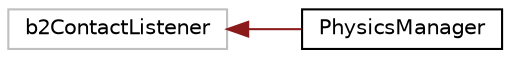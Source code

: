 digraph "Graphical Class Hierarchy"
{
  edge [fontname="Helvetica",fontsize="10",labelfontname="Helvetica",labelfontsize="10"];
  node [fontname="Helvetica",fontsize="10",shape=record];
  rankdir="LR";
  Node31 [label="b2ContactListener",height=0.2,width=0.4,color="grey75", fillcolor="white", style="filled"];
  Node31 -> Node0 [dir="back",color="firebrick4",fontsize="10",style="solid",fontname="Helvetica"];
  Node0 [label="PhysicsManager",height=0.2,width=0.4,color="black", fillcolor="white", style="filled",URL="$class_physics_manager.html"];
}
